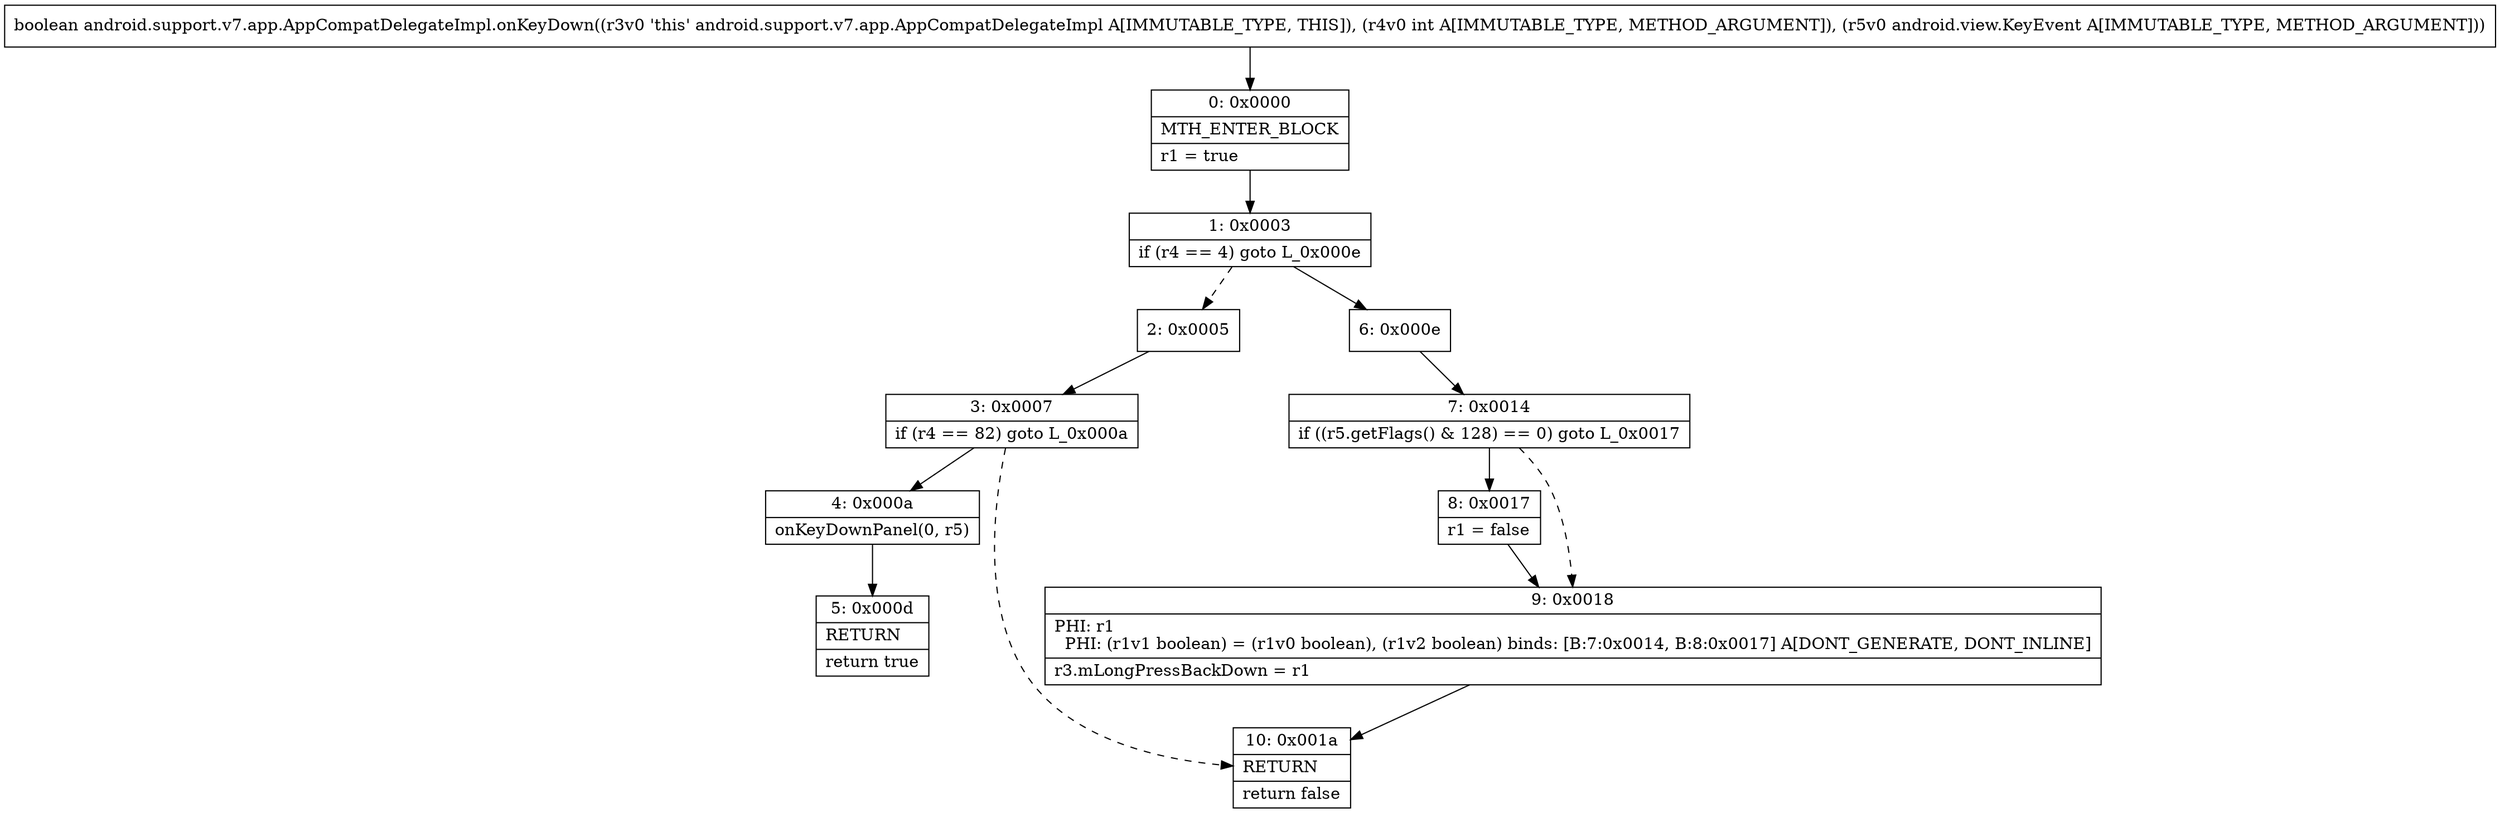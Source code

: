 digraph "CFG forandroid.support.v7.app.AppCompatDelegateImpl.onKeyDown(ILandroid\/view\/KeyEvent;)Z" {
Node_0 [shape=record,label="{0\:\ 0x0000|MTH_ENTER_BLOCK\l|r1 = true\l}"];
Node_1 [shape=record,label="{1\:\ 0x0003|if (r4 == 4) goto L_0x000e\l}"];
Node_2 [shape=record,label="{2\:\ 0x0005}"];
Node_3 [shape=record,label="{3\:\ 0x0007|if (r4 == 82) goto L_0x000a\l}"];
Node_4 [shape=record,label="{4\:\ 0x000a|onKeyDownPanel(0, r5)\l}"];
Node_5 [shape=record,label="{5\:\ 0x000d|RETURN\l|return true\l}"];
Node_6 [shape=record,label="{6\:\ 0x000e}"];
Node_7 [shape=record,label="{7\:\ 0x0014|if ((r5.getFlags() & 128) == 0) goto L_0x0017\l}"];
Node_8 [shape=record,label="{8\:\ 0x0017|r1 = false\l}"];
Node_9 [shape=record,label="{9\:\ 0x0018|PHI: r1 \l  PHI: (r1v1 boolean) = (r1v0 boolean), (r1v2 boolean) binds: [B:7:0x0014, B:8:0x0017] A[DONT_GENERATE, DONT_INLINE]\l|r3.mLongPressBackDown = r1\l}"];
Node_10 [shape=record,label="{10\:\ 0x001a|RETURN\l|return false\l}"];
MethodNode[shape=record,label="{boolean android.support.v7.app.AppCompatDelegateImpl.onKeyDown((r3v0 'this' android.support.v7.app.AppCompatDelegateImpl A[IMMUTABLE_TYPE, THIS]), (r4v0 int A[IMMUTABLE_TYPE, METHOD_ARGUMENT]), (r5v0 android.view.KeyEvent A[IMMUTABLE_TYPE, METHOD_ARGUMENT])) }"];
MethodNode -> Node_0;
Node_0 -> Node_1;
Node_1 -> Node_2[style=dashed];
Node_1 -> Node_6;
Node_2 -> Node_3;
Node_3 -> Node_4;
Node_3 -> Node_10[style=dashed];
Node_4 -> Node_5;
Node_6 -> Node_7;
Node_7 -> Node_8;
Node_7 -> Node_9[style=dashed];
Node_8 -> Node_9;
Node_9 -> Node_10;
}

